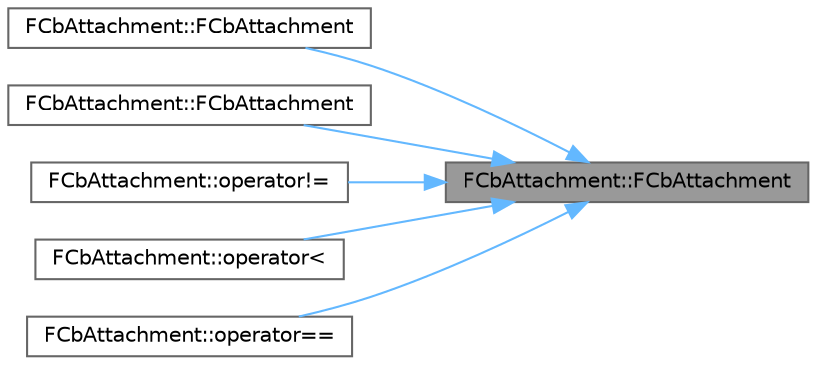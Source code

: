 digraph "FCbAttachment::FCbAttachment"
{
 // INTERACTIVE_SVG=YES
 // LATEX_PDF_SIZE
  bgcolor="transparent";
  edge [fontname=Helvetica,fontsize=10,labelfontname=Helvetica,labelfontsize=10];
  node [fontname=Helvetica,fontsize=10,shape=box,height=0.2,width=0.4];
  rankdir="RL";
  Node1 [id="Node000001",label="FCbAttachment::FCbAttachment",height=0.2,width=0.4,color="gray40", fillcolor="grey60", style="filled", fontcolor="black",tooltip=" "];
  Node1 -> Node2 [id="edge1_Node000001_Node000002",dir="back",color="steelblue1",style="solid",tooltip=" "];
  Node2 [id="Node000002",label="FCbAttachment::FCbAttachment",height=0.2,width=0.4,color="grey40", fillcolor="white", style="filled",URL="$dd/d6d/classFCbAttachment.html#ae2fbb4f7ca734149250390545e2974a5",tooltip="Construct a raw binary attachment from a shared/composite buffer."];
  Node1 -> Node3 [id="edge2_Node000001_Node000003",dir="back",color="steelblue1",style="solid",tooltip=" "];
  Node3 [id="Node000003",label="FCbAttachment::FCbAttachment",height=0.2,width=0.4,color="grey40", fillcolor="white", style="filled",URL="$dd/d6d/classFCbAttachment.html#acfd47373d37d93525c3c8c28f2f14479",tooltip=" "];
  Node1 -> Node4 [id="edge3_Node000001_Node000004",dir="back",color="steelblue1",style="solid",tooltip=" "];
  Node4 [id="Node000004",label="FCbAttachment::operator!=",height=0.2,width=0.4,color="grey40", fillcolor="white", style="filled",URL="$dd/d6d/classFCbAttachment.html#ac88136f68fb7a74eec2acba8ca7a8d98",tooltip=" "];
  Node1 -> Node5 [id="edge4_Node000001_Node000005",dir="back",color="steelblue1",style="solid",tooltip=" "];
  Node5 [id="Node000005",label="FCbAttachment::operator\<",height=0.2,width=0.4,color="grey40", fillcolor="white", style="filled",URL="$dd/d6d/classFCbAttachment.html#a7e10d3385df21dfcd0e95ced67fae5f9",tooltip=" "];
  Node1 -> Node6 [id="edge5_Node000001_Node000006",dir="back",color="steelblue1",style="solid",tooltip=" "];
  Node6 [id="Node000006",label="FCbAttachment::operator==",height=0.2,width=0.4,color="grey40", fillcolor="white", style="filled",URL="$dd/d6d/classFCbAttachment.html#a459453f51a7a3ae14955caaf2d8c3d7c",tooltip="Compares attachments by their hash."];
}
